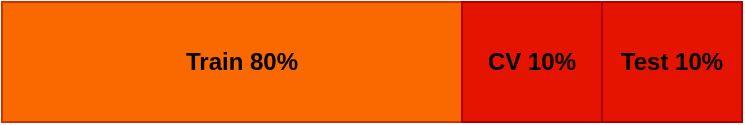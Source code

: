<mxfile>
    <diagram id="rr83ZHODPI7KD4HDCUhu" name="Page-1">
        <mxGraphModel dx="458" dy="690" grid="1" gridSize="10" guides="1" tooltips="1" connect="1" arrows="1" fold="1" page="1" pageScale="1" pageWidth="850" pageHeight="1100" math="0" shadow="0">
            <root>
                <mxCell id="0"/>
                <mxCell id="1" parent="0"/>
                <mxCell id="2" value="" style="rounded=0;whiteSpace=wrap;html=1;fillColor=#fa6800;fontColor=#000000;strokeColor=#C73500;" parent="1" vertex="1">
                    <mxGeometry x="150" y="210" width="370" height="60" as="geometry"/>
                </mxCell>
                <mxCell id="3" value="" style="rounded=0;whiteSpace=wrap;html=1;fillColor=#e51400;fontColor=#ffffff;strokeColor=#B20000;" parent="1" vertex="1">
                    <mxGeometry x="450" y="210" width="70" height="60" as="geometry"/>
                </mxCell>
                <mxCell id="4" value="&lt;b&gt;Train 80%&lt;/b&gt;" style="text;html=1;strokeColor=none;fillColor=none;align=center;verticalAlign=middle;whiteSpace=wrap;rounded=0;" parent="1" vertex="1">
                    <mxGeometry x="240" y="225" width="60" height="30" as="geometry"/>
                </mxCell>
                <mxCell id="5" value="&lt;b&gt;Test 10%&lt;/b&gt;" style="text;html=1;strokeColor=none;fillColor=none;align=center;verticalAlign=middle;whiteSpace=wrap;rounded=0;" parent="1" vertex="1">
                    <mxGeometry x="455" y="225" width="60" height="30" as="geometry"/>
                </mxCell>
                <mxCell id="8" value="" style="rounded=0;whiteSpace=wrap;html=1;fillColor=#e51400;fontColor=#ffffff;strokeColor=#B20000;" parent="1" vertex="1">
                    <mxGeometry x="380" y="210" width="70" height="60" as="geometry"/>
                </mxCell>
                <mxCell id="9" value="&lt;b&gt;CV 10%&lt;/b&gt;" style="text;html=1;strokeColor=none;fillColor=none;align=center;verticalAlign=middle;whiteSpace=wrap;rounded=0;" parent="1" vertex="1">
                    <mxGeometry x="385" y="225" width="60" height="30" as="geometry"/>
                </mxCell>
            </root>
        </mxGraphModel>
    </diagram>
</mxfile>